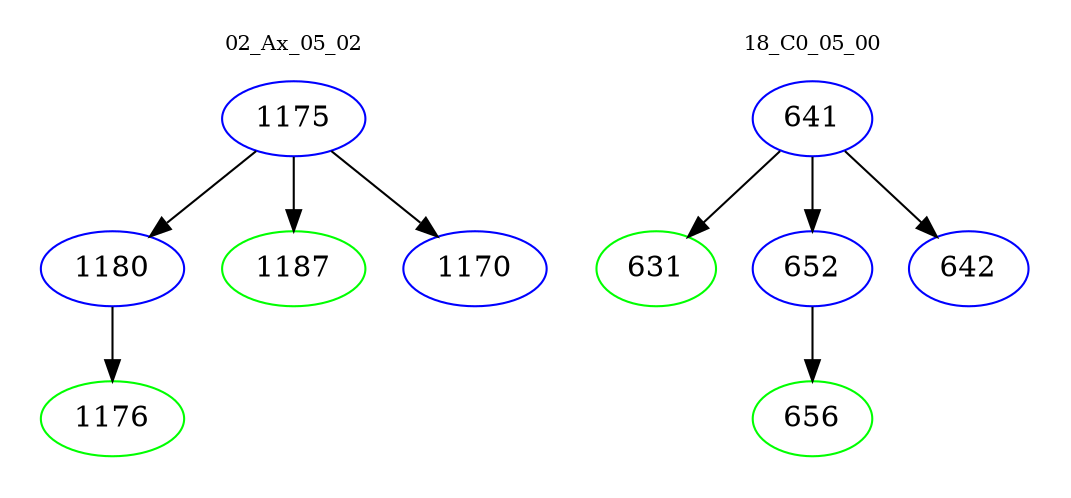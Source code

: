digraph{
subgraph cluster_0 {
color = white
label = "02_Ax_05_02";
fontsize=10;
T0_1175 [label="1175", color="blue"]
T0_1175 -> T0_1180 [color="black"]
T0_1180 [label="1180", color="blue"]
T0_1180 -> T0_1176 [color="black"]
T0_1176 [label="1176", color="green"]
T0_1175 -> T0_1187 [color="black"]
T0_1187 [label="1187", color="green"]
T0_1175 -> T0_1170 [color="black"]
T0_1170 [label="1170", color="blue"]
}
subgraph cluster_1 {
color = white
label = "18_C0_05_00";
fontsize=10;
T1_641 [label="641", color="blue"]
T1_641 -> T1_631 [color="black"]
T1_631 [label="631", color="green"]
T1_641 -> T1_652 [color="black"]
T1_652 [label="652", color="blue"]
T1_652 -> T1_656 [color="black"]
T1_656 [label="656", color="green"]
T1_641 -> T1_642 [color="black"]
T1_642 [label="642", color="blue"]
}
}
